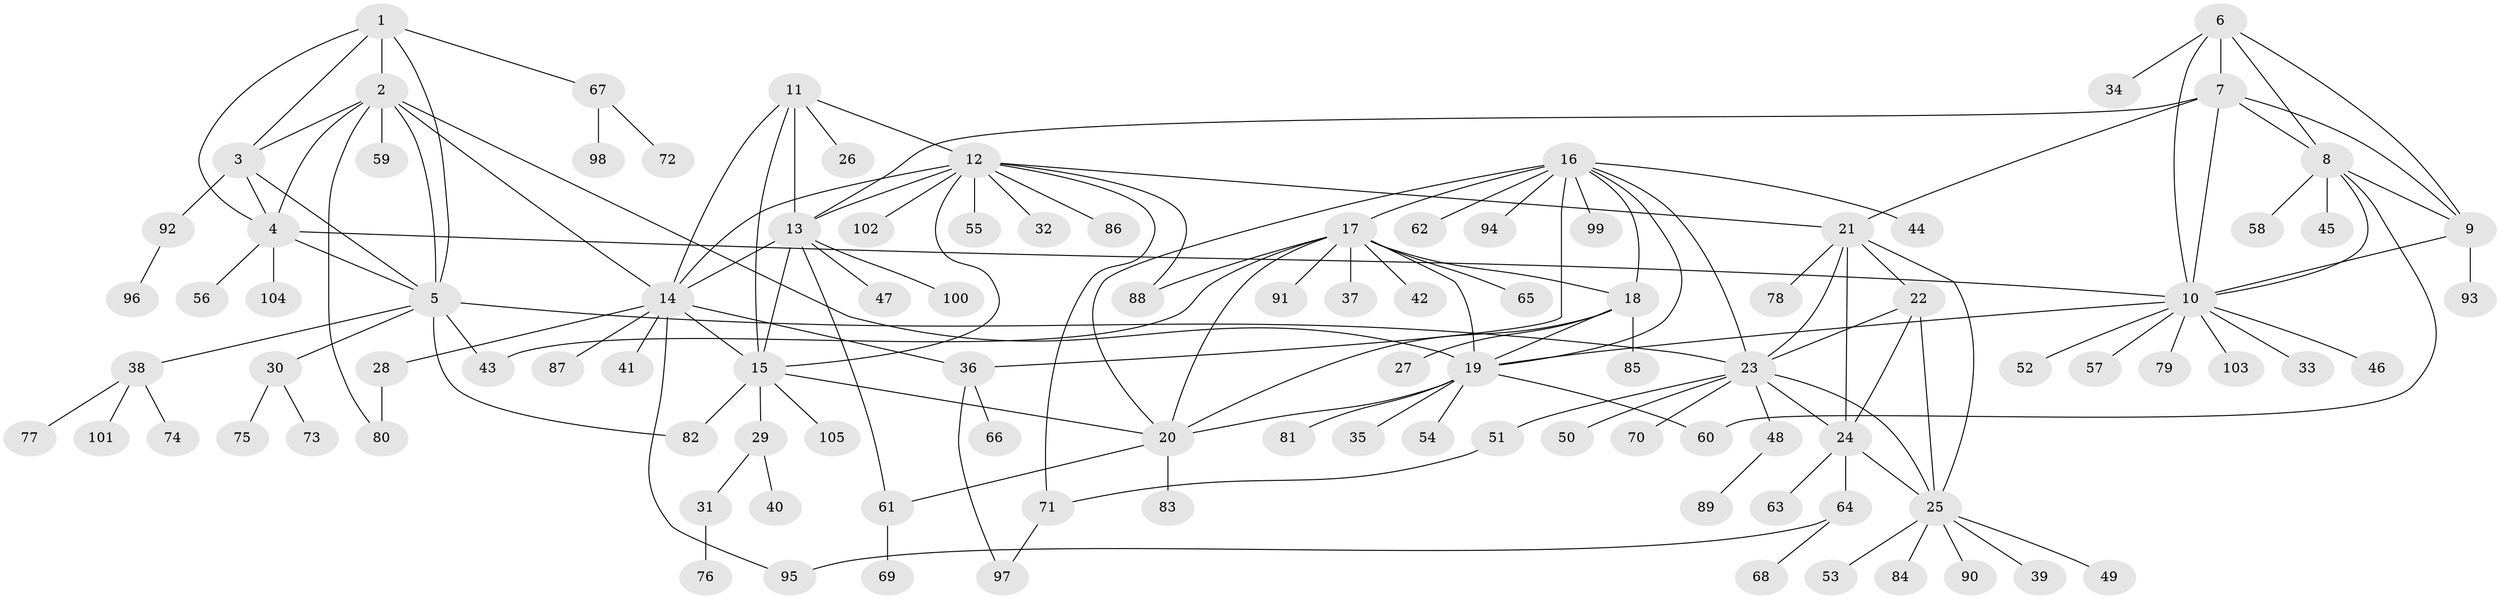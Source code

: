 // coarse degree distribution, {4: 0.046875, 6: 0.046875, 3: 0.046875, 10: 0.015625, 1: 0.515625, 2: 0.171875, 12: 0.015625, 5: 0.0625, 7: 0.046875, 8: 0.015625, 13: 0.015625}
// Generated by graph-tools (version 1.1) at 2025/37/03/04/25 23:37:48]
// undirected, 105 vertices, 150 edges
graph export_dot {
  node [color=gray90,style=filled];
  1;
  2;
  3;
  4;
  5;
  6;
  7;
  8;
  9;
  10;
  11;
  12;
  13;
  14;
  15;
  16;
  17;
  18;
  19;
  20;
  21;
  22;
  23;
  24;
  25;
  26;
  27;
  28;
  29;
  30;
  31;
  32;
  33;
  34;
  35;
  36;
  37;
  38;
  39;
  40;
  41;
  42;
  43;
  44;
  45;
  46;
  47;
  48;
  49;
  50;
  51;
  52;
  53;
  54;
  55;
  56;
  57;
  58;
  59;
  60;
  61;
  62;
  63;
  64;
  65;
  66;
  67;
  68;
  69;
  70;
  71;
  72;
  73;
  74;
  75;
  76;
  77;
  78;
  79;
  80;
  81;
  82;
  83;
  84;
  85;
  86;
  87;
  88;
  89;
  90;
  91;
  92;
  93;
  94;
  95;
  96;
  97;
  98;
  99;
  100;
  101;
  102;
  103;
  104;
  105;
  1 -- 2;
  1 -- 3;
  1 -- 4;
  1 -- 5;
  1 -- 67;
  2 -- 3;
  2 -- 4;
  2 -- 5;
  2 -- 14;
  2 -- 19;
  2 -- 59;
  2 -- 80;
  3 -- 4;
  3 -- 5;
  3 -- 92;
  4 -- 5;
  4 -- 10;
  4 -- 56;
  4 -- 104;
  5 -- 23;
  5 -- 30;
  5 -- 38;
  5 -- 43;
  5 -- 82;
  6 -- 7;
  6 -- 8;
  6 -- 9;
  6 -- 10;
  6 -- 34;
  7 -- 8;
  7 -- 9;
  7 -- 10;
  7 -- 13;
  7 -- 21;
  8 -- 9;
  8 -- 10;
  8 -- 45;
  8 -- 58;
  8 -- 60;
  9 -- 10;
  9 -- 93;
  10 -- 19;
  10 -- 33;
  10 -- 46;
  10 -- 52;
  10 -- 57;
  10 -- 79;
  10 -- 103;
  11 -- 12;
  11 -- 13;
  11 -- 14;
  11 -- 15;
  11 -- 26;
  12 -- 13;
  12 -- 14;
  12 -- 15;
  12 -- 21;
  12 -- 32;
  12 -- 55;
  12 -- 71;
  12 -- 86;
  12 -- 88;
  12 -- 102;
  13 -- 14;
  13 -- 15;
  13 -- 47;
  13 -- 61;
  13 -- 100;
  14 -- 15;
  14 -- 28;
  14 -- 36;
  14 -- 41;
  14 -- 87;
  14 -- 95;
  15 -- 20;
  15 -- 29;
  15 -- 82;
  15 -- 105;
  16 -- 17;
  16 -- 18;
  16 -- 19;
  16 -- 20;
  16 -- 23;
  16 -- 36;
  16 -- 44;
  16 -- 62;
  16 -- 94;
  16 -- 99;
  17 -- 18;
  17 -- 19;
  17 -- 20;
  17 -- 37;
  17 -- 42;
  17 -- 43;
  17 -- 65;
  17 -- 88;
  17 -- 91;
  18 -- 19;
  18 -- 20;
  18 -- 27;
  18 -- 85;
  19 -- 20;
  19 -- 35;
  19 -- 54;
  19 -- 60;
  19 -- 81;
  20 -- 61;
  20 -- 83;
  21 -- 22;
  21 -- 23;
  21 -- 24;
  21 -- 25;
  21 -- 78;
  22 -- 23;
  22 -- 24;
  22 -- 25;
  23 -- 24;
  23 -- 25;
  23 -- 48;
  23 -- 50;
  23 -- 51;
  23 -- 70;
  24 -- 25;
  24 -- 63;
  24 -- 64;
  25 -- 39;
  25 -- 49;
  25 -- 53;
  25 -- 84;
  25 -- 90;
  28 -- 80;
  29 -- 31;
  29 -- 40;
  30 -- 73;
  30 -- 75;
  31 -- 76;
  36 -- 66;
  36 -- 97;
  38 -- 74;
  38 -- 77;
  38 -- 101;
  48 -- 89;
  51 -- 71;
  61 -- 69;
  64 -- 68;
  64 -- 95;
  67 -- 72;
  67 -- 98;
  71 -- 97;
  92 -- 96;
}
